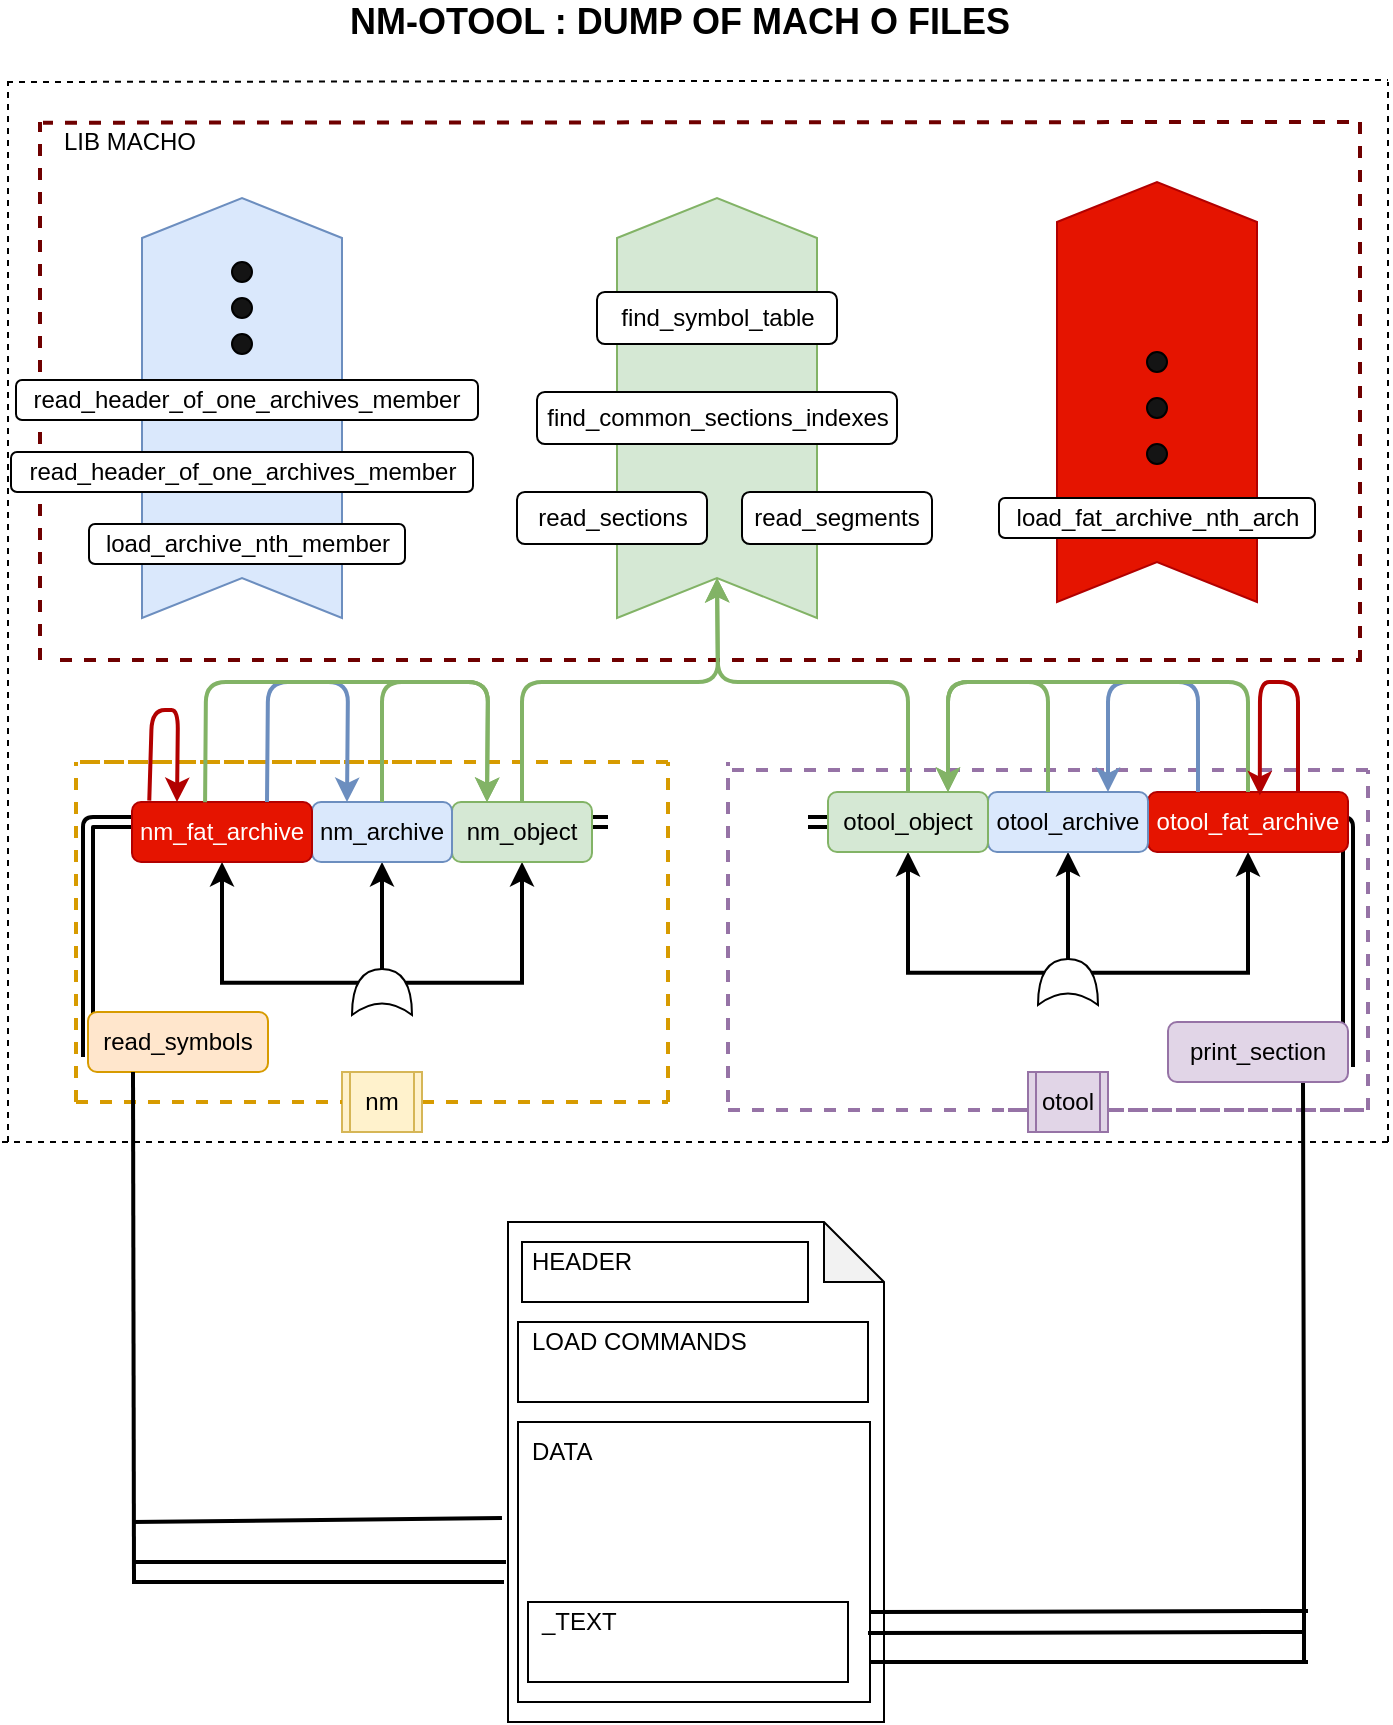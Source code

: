 <mxfile version="11.2.8" type="device" pages="1"><diagram name="Page-1" id="c7558073-3199-34d8-9f00-42111426c3f3"><mxGraphModel dx="2135" dy="1133" grid="1" gridSize="10" guides="1" tooltips="1" connect="1" arrows="1" fold="1" page="1" pageScale="1" pageWidth="826" pageHeight="1169" background="#ffffff" math="0" shadow="0"><root><mxCell id="0"/><mxCell id="1" parent="0"/><mxCell id="UdSePXQ8QNHEnPiEjRUW-183" value="" style="endArrow=none;html=1;strokeWidth=2;" edge="1" parent="1"><mxGeometry width="50" height="50" relative="1" as="geometry"><mxPoint x="122" y="1010" as="sourcePoint"/><mxPoint x="309" y="1010" as="targetPoint"/></mxGeometry></mxCell><mxCell id="UdSePXQ8QNHEnPiEjRUW-243" value="" style="shape=link;html=1;strokeWidth=2;entryX=1;entryY=0.75;entryDx=0;entryDy=0;" edge="1" parent="1" target="UdSePXQ8QNHEnPiEjRUW-242"><mxGeometry width="50" height="50" relative="1" as="geometry"><mxPoint x="460" y="640" as="sourcePoint"/><mxPoint x="110" y="767.5" as="targetPoint"/><Array as="points"><mxPoint x="730" y="640"/></Array></mxGeometry></mxCell><mxCell id="UdSePXQ8QNHEnPiEjRUW-178" value="" style="shape=link;html=1;strokeWidth=2;entryX=0;entryY=0.75;entryDx=0;entryDy=0;" edge="1" parent="1" target="UdSePXQ8QNHEnPiEjRUW-177"><mxGeometry width="50" height="50" relative="1" as="geometry"><mxPoint x="360" y="640" as="sourcePoint"/><mxPoint x="110" y="1080" as="targetPoint"/><Array as="points"><mxPoint x="100" y="640"/></Array></mxGeometry></mxCell><mxCell id="UdSePXQ8QNHEnPiEjRUW-99" value="" style="endArrow=none;dashed=1;html=1;" edge="1" parent="1"><mxGeometry width="50" height="50" relative="1" as="geometry"><mxPoint x="59.5" y="270" as="sourcePoint"/><mxPoint x="750" y="269" as="targetPoint"/></mxGeometry></mxCell><mxCell id="UdSePXQ8QNHEnPiEjRUW-101" value="" style="endArrow=none;dashed=1;html=1;" edge="1" parent="1"><mxGeometry width="50" height="50" relative="1" as="geometry"><mxPoint x="57" y="800" as="sourcePoint"/><mxPoint x="750" y="800" as="targetPoint"/></mxGeometry></mxCell><mxCell id="UdSePXQ8QNHEnPiEjRUW-103" value="" style="endArrow=none;dashed=1;html=1;fillColor=#ffe6cc;strokeColor=#d79b00;strokeWidth=2;" edge="1" parent="1"><mxGeometry width="50" height="50" relative="1" as="geometry"><mxPoint x="94" y="780" as="sourcePoint"/><mxPoint x="94" y="610" as="targetPoint"/></mxGeometry></mxCell><mxCell id="UdSePXQ8QNHEnPiEjRUW-105" value="" style="endArrow=none;dashed=1;html=1;fillColor=#ffe6cc;strokeColor=#d79b00;strokeWidth=2;" edge="1" parent="1"><mxGeometry width="50" height="50" relative="1" as="geometry"><mxPoint x="274" y="610" as="sourcePoint"/><mxPoint x="94" y="610" as="targetPoint"/></mxGeometry></mxCell><mxCell id="UdSePXQ8QNHEnPiEjRUW-107" value="" style="endArrow=none;dashed=1;html=1;fillColor=#ffe6cc;strokeColor=#d79b00;strokeWidth=2;" edge="1" parent="1"><mxGeometry width="50" height="50" relative="1" as="geometry"><mxPoint x="94" y="780" as="sourcePoint"/><mxPoint x="274" y="780" as="targetPoint"/></mxGeometry></mxCell><mxCell id="UdSePXQ8QNHEnPiEjRUW-108" value="" style="endArrow=none;dashed=1;html=1;fillColor=#ffe6cc;strokeColor=#d79b00;strokeWidth=2;" edge="1" parent="1"><mxGeometry width="50" height="50" relative="1" as="geometry"><mxPoint x="390" y="780" as="sourcePoint"/><mxPoint x="390" y="610" as="targetPoint"/></mxGeometry></mxCell><mxCell id="UdSePXQ8QNHEnPiEjRUW-109" value="" style="endArrow=none;dashed=1;html=1;fillColor=#e1d5e7;strokeColor=#9673a6;strokeWidth=2;" edge="1" parent="1"><mxGeometry width="50" height="50" relative="1" as="geometry"><mxPoint x="420" y="780" as="sourcePoint"/><mxPoint x="420" y="610" as="targetPoint"/></mxGeometry></mxCell><mxCell id="UdSePXQ8QNHEnPiEjRUW-110" value="" style="endArrow=none;dashed=1;html=1;fillColor=#e1d5e7;strokeColor=#9673a6;strokeWidth=2;" edge="1" parent="1"><mxGeometry width="50" height="50" relative="1" as="geometry"><mxPoint x="740" y="614" as="sourcePoint"/><mxPoint x="560" y="614" as="targetPoint"/></mxGeometry></mxCell><mxCell id="UdSePXQ8QNHEnPiEjRUW-111" value="" style="endArrow=none;dashed=1;html=1;fillColor=#e1d5e7;strokeColor=#9673a6;strokeWidth=2;" edge="1" parent="1"><mxGeometry width="50" height="50" relative="1" as="geometry"><mxPoint x="560" y="784" as="sourcePoint"/><mxPoint x="740" y="784" as="targetPoint"/></mxGeometry></mxCell><mxCell id="UdSePXQ8QNHEnPiEjRUW-112" value="" style="endArrow=none;dashed=1;html=1;fillColor=#e1d5e7;strokeColor=#9673a6;strokeWidth=2;" edge="1" parent="1"><mxGeometry width="50" height="50" relative="1" as="geometry"><mxPoint x="740" y="784" as="sourcePoint"/><mxPoint x="740" y="614" as="targetPoint"/></mxGeometry></mxCell><mxCell id="UdSePXQ8QNHEnPiEjRUW-161" style="edgeStyle=orthogonalEdgeStyle;rounded=0;orthogonalLoop=1;jettySize=auto;html=1;exitX=1;exitY=0.5;exitDx=0;exitDy=0;entryX=0.5;entryY=1;entryDx=0;entryDy=0;strokeWidth=2;exitPerimeter=0;" edge="1" parent="1" source="UdSePXQ8QNHEnPiEjRUW-164" target="UdSePXQ8QNHEnPiEjRUW-122"><mxGeometry relative="1" as="geometry"/></mxCell><mxCell id="UdSePXQ8QNHEnPiEjRUW-162" style="edgeStyle=orthogonalEdgeStyle;rounded=0;orthogonalLoop=1;jettySize=auto;html=1;exitX=0.7;exitY=0.9;exitDx=0;exitDy=0;strokeWidth=2;exitPerimeter=0;" edge="1" parent="1" source="UdSePXQ8QNHEnPiEjRUW-164" target="UdSePXQ8QNHEnPiEjRUW-121"><mxGeometry relative="1" as="geometry"/></mxCell><mxCell id="UdSePXQ8QNHEnPiEjRUW-163" style="edgeStyle=orthogonalEdgeStyle;rounded=0;orthogonalLoop=1;jettySize=auto;html=1;exitX=0.7;exitY=0.1;exitDx=0;exitDy=0;entryX=0.5;entryY=1;entryDx=0;entryDy=0;strokeWidth=2;exitPerimeter=0;" edge="1" parent="1" source="UdSePXQ8QNHEnPiEjRUW-164" target="UdSePXQ8QNHEnPiEjRUW-123"><mxGeometry relative="1" as="geometry"/></mxCell><mxCell id="UdSePXQ8QNHEnPiEjRUW-121" value="nm_object" style="rounded=1;whiteSpace=wrap;html=1;fillColor=#d5e8d4;strokeColor=#82b366;" vertex="1" parent="1"><mxGeometry x="282" y="630" width="70" height="30" as="geometry"/></mxCell><mxCell id="UdSePXQ8QNHEnPiEjRUW-122" value="nm_archive" style="rounded=1;whiteSpace=wrap;html=1;fillColor=#dae8fc;strokeColor=#6c8ebf;" vertex="1" parent="1"><mxGeometry x="212" y="630" width="70" height="30" as="geometry"/></mxCell><mxCell id="UdSePXQ8QNHEnPiEjRUW-123" value="nm_fat_archive" style="rounded=1;whiteSpace=wrap;html=1;fillColor=#e51400;strokeColor=#B20000;fontColor=#ffffff;" vertex="1" parent="1"><mxGeometry x="122" y="630" width="90" height="30" as="geometry"/></mxCell><mxCell id="UdSePXQ8QNHEnPiEjRUW-130" value="" style="shape=note;whiteSpace=wrap;html=1;backgroundOutline=1;darkOpacity=0.05;" vertex="1" parent="1"><mxGeometry x="310" y="840" width="188" height="250" as="geometry"/></mxCell><mxCell id="UdSePXQ8QNHEnPiEjRUW-152" value="" style="endArrow=none;dashed=1;html=1;fillColor=#e1d5e7;strokeColor=#9673a6;strokeWidth=2;" edge="1" parent="1"><mxGeometry width="50" height="50" relative="1" as="geometry"><mxPoint x="740" y="614" as="sourcePoint"/><mxPoint x="420" y="614" as="targetPoint"/></mxGeometry></mxCell><mxCell id="UdSePXQ8QNHEnPiEjRUW-153" value="" style="endArrow=none;dashed=1;html=1;fillColor=#e1d5e7;strokeColor=#9673a6;strokeWidth=2;" edge="1" parent="1"><mxGeometry width="50" height="50" relative="1" as="geometry"><mxPoint x="420" y="784" as="sourcePoint"/><mxPoint x="740" y="784" as="targetPoint"/></mxGeometry></mxCell><mxCell id="UdSePXQ8QNHEnPiEjRUW-154" value="" style="endArrow=none;dashed=1;html=1;fillColor=#ffe6cc;strokeColor=#d79b00;strokeWidth=2;" edge="1" parent="1" source="UdSePXQ8QNHEnPiEjRUW-120"><mxGeometry width="50" height="50" relative="1" as="geometry"><mxPoint x="94" y="780" as="sourcePoint"/><mxPoint x="390" y="780" as="targetPoint"/></mxGeometry></mxCell><mxCell id="UdSePXQ8QNHEnPiEjRUW-155" value="" style="endArrow=none;dashed=1;html=1;fillColor=#ffe6cc;strokeColor=#d79b00;strokeWidth=2;" edge="1" parent="1"><mxGeometry width="50" height="50" relative="1" as="geometry"><mxPoint x="390" y="610" as="sourcePoint"/><mxPoint x="94" y="610" as="targetPoint"/></mxGeometry></mxCell><mxCell id="UdSePXQ8QNHEnPiEjRUW-164" value="" style="shape=xor;whiteSpace=wrap;html=1;rotation=-90;" vertex="1" parent="1"><mxGeometry x="235.5" y="710" width="23" height="30" as="geometry"/></mxCell><mxCell id="UdSePXQ8QNHEnPiEjRUW-165" style="edgeStyle=orthogonalEdgeStyle;rounded=0;orthogonalLoop=1;jettySize=auto;html=1;exitX=1;exitY=0.5;exitDx=0;exitDy=0;entryX=0.5;entryY=1;entryDx=0;entryDy=0;strokeWidth=2;exitPerimeter=0;" edge="1" parent="1" source="UdSePXQ8QNHEnPiEjRUW-172" target="UdSePXQ8QNHEnPiEjRUW-170"><mxGeometry relative="1" as="geometry"/></mxCell><mxCell id="UdSePXQ8QNHEnPiEjRUW-166" style="edgeStyle=orthogonalEdgeStyle;rounded=0;orthogonalLoop=1;jettySize=auto;html=1;exitX=0.7;exitY=0.9;exitDx=0;exitDy=0;strokeWidth=2;exitPerimeter=0;" edge="1" parent="1" source="UdSePXQ8QNHEnPiEjRUW-172" target="UdSePXQ8QNHEnPiEjRUW-169"><mxGeometry relative="1" as="geometry"/></mxCell><mxCell id="UdSePXQ8QNHEnPiEjRUW-167" style="edgeStyle=orthogonalEdgeStyle;rounded=0;orthogonalLoop=1;jettySize=auto;html=1;exitX=0.7;exitY=0.1;exitDx=0;exitDy=0;entryX=0.5;entryY=1;entryDx=0;entryDy=0;strokeWidth=2;exitPerimeter=0;" edge="1" parent="1" source="UdSePXQ8QNHEnPiEjRUW-172" target="UdSePXQ8QNHEnPiEjRUW-171"><mxGeometry relative="1" as="geometry"/></mxCell><mxCell id="UdSePXQ8QNHEnPiEjRUW-168" value="otool" style="shape=process;whiteSpace=wrap;html=1;backgroundOutline=1;fillColor=#e1d5e7;strokeColor=#9673a6;" vertex="1" parent="1"><mxGeometry x="570" y="765" width="40" height="30" as="geometry"/></mxCell><mxCell id="UdSePXQ8QNHEnPiEjRUW-169" value="otool_fat_archive" style="rounded=1;whiteSpace=wrap;html=1;fillColor=#e51400;strokeColor=#B20000;fontColor=#ffffff;" vertex="1" parent="1"><mxGeometry x="630" y="625" width="100" height="30" as="geometry"/></mxCell><mxCell id="UdSePXQ8QNHEnPiEjRUW-170" value="otool_archive" style="rounded=1;whiteSpace=wrap;html=1;fillColor=#dae8fc;strokeColor=#6c8ebf;" vertex="1" parent="1"><mxGeometry x="550" y="625" width="80" height="30" as="geometry"/></mxCell><mxCell id="UdSePXQ8QNHEnPiEjRUW-171" value="otool_object" style="rounded=1;whiteSpace=wrap;html=1;fillColor=#d5e8d4;strokeColor=#82b366;" vertex="1" parent="1"><mxGeometry x="470" y="625" width="80" height="30" as="geometry"/></mxCell><mxCell id="UdSePXQ8QNHEnPiEjRUW-172" value="" style="shape=xor;whiteSpace=wrap;html=1;rotation=-90;" vertex="1" parent="1"><mxGeometry x="578.5" y="705" width="23" height="30" as="geometry"/></mxCell><mxCell id="UdSePXQ8QNHEnPiEjRUW-174" value="" style="endArrow=classic;html=1;strokeWidth=2;exitX=0.5;exitY=0;exitDx=0;exitDy=0;entryX=0;entryY=0.5;entryDx=0;entryDy=0;fillColor=#d5e8d4;strokeColor=#82b366;" edge="1" parent="1" source="UdSePXQ8QNHEnPiEjRUW-121" target="UdSePXQ8QNHEnPiEjRUW-191"><mxGeometry width="50" height="50" relative="1" as="geometry"><mxPoint x="247" y="584.5" as="sourcePoint"/><mxPoint x="317" y="355.667" as="targetPoint"/><Array as="points"><mxPoint x="317" y="570"/><mxPoint x="415" y="570"/></Array></mxGeometry></mxCell><mxCell id="UdSePXQ8QNHEnPiEjRUW-177" value="read_symbols" style="rounded=1;whiteSpace=wrap;html=1;fillColor=#ffe6cc;strokeColor=#d79b00;" vertex="1" parent="1"><mxGeometry x="100" y="735" width="90" height="30" as="geometry"/></mxCell><mxCell id="UdSePXQ8QNHEnPiEjRUW-180" value="" style="endArrow=none;html=1;strokeWidth=2;entryX=-0.016;entryY=0.592;entryDx=0;entryDy=0;entryPerimeter=0;" edge="1" parent="1" target="UdSePXQ8QNHEnPiEjRUW-130"><mxGeometry width="50" height="50" relative="1" as="geometry"><mxPoint x="122" y="990" as="sourcePoint"/><mxPoint x="310" y="950" as="targetPoint"/></mxGeometry></mxCell><mxCell id="UdSePXQ8QNHEnPiEjRUW-182" value="" style="endArrow=none;html=1;strokeWidth=2;" edge="1" parent="1"><mxGeometry width="50" height="50" relative="1" as="geometry"><mxPoint x="122" y="1020" as="sourcePoint"/><mxPoint x="308" y="1020" as="targetPoint"/></mxGeometry></mxCell><mxCell id="UdSePXQ8QNHEnPiEjRUW-184" value="" style="endArrow=classic;html=1;strokeWidth=2;entryX=0.25;entryY=0;entryDx=0;entryDy=0;fillColor=#d5e8d4;strokeColor=#82b366;" edge="1" parent="1" source="UdSePXQ8QNHEnPiEjRUW-122" target="UdSePXQ8QNHEnPiEjRUW-121"><mxGeometry width="50" height="50" relative="1" as="geometry"><mxPoint x="207" y="608.5" as="sourcePoint"/><mxPoint x="300" y="570" as="targetPoint"/><Array as="points"><mxPoint x="247" y="570"/><mxPoint x="300" y="570"/></Array></mxGeometry></mxCell><mxCell id="UdSePXQ8QNHEnPiEjRUW-185" value="" style="endArrow=classic;html=1;strokeWidth=2;entryX=0.25;entryY=0;entryDx=0;entryDy=0;exitX=0.75;exitY=0;exitDx=0;exitDy=0;fillColor=#dae8fc;strokeColor=#6c8ebf;" edge="1" parent="1" source="UdSePXQ8QNHEnPiEjRUW-123" target="UdSePXQ8QNHEnPiEjRUW-122"><mxGeometry width="50" height="50" relative="1" as="geometry"><mxPoint x="145.0" y="609.0" as="sourcePoint"/><mxPoint x="197.5" y="609.0" as="targetPoint"/><Array as="points"><mxPoint x="190" y="570"/><mxPoint x="230" y="570"/></Array></mxGeometry></mxCell><mxCell id="UdSePXQ8QNHEnPiEjRUW-186" value="" style="endArrow=classic;html=1;strokeWidth=2;exitX=0.406;exitY=0.004;exitDx=0;exitDy=0;entryX=0.25;entryY=0;entryDx=0;entryDy=0;fillColor=#d5e8d4;strokeColor=#82b366;exitPerimeter=0;" edge="1" parent="1" source="UdSePXQ8QNHEnPiEjRUW-123" target="UdSePXQ8QNHEnPiEjRUW-121"><mxGeometry width="50" height="50" relative="1" as="geometry"><mxPoint x="167" y="630.0" as="sourcePoint"/><mxPoint x="310" y="570" as="targetPoint"/><Array as="points"><mxPoint x="159" y="570"/><mxPoint x="300" y="570"/></Array></mxGeometry></mxCell><mxCell id="UdSePXQ8QNHEnPiEjRUW-187" value="" style="endArrow=none;html=1;strokeWidth=2;entryX=0.75;entryY=1;entryDx=0;entryDy=0;" edge="1" parent="1" target="UdSePXQ8QNHEnPiEjRUW-242"><mxGeometry width="50" height="50" relative="1" as="geometry"><mxPoint x="708" y="1060" as="sourcePoint"/><mxPoint x="110" y="1110" as="targetPoint"/><Array as="points"><mxPoint x="708" y="980"/></Array></mxGeometry></mxCell><mxCell id="UdSePXQ8QNHEnPiEjRUW-188" value="" style="endArrow=none;html=1;strokeWidth=2;" edge="1" parent="1"><mxGeometry width="50" height="50" relative="1" as="geometry"><mxPoint x="491" y="1060" as="sourcePoint"/><mxPoint x="710" y="1060" as="targetPoint"/></mxGeometry></mxCell><mxCell id="UdSePXQ8QNHEnPiEjRUW-120" value="nm" style="shape=process;whiteSpace=wrap;html=1;backgroundOutline=1;fillColor=#fff2cc;strokeColor=#d6b656;" vertex="1" parent="1"><mxGeometry x="227" y="765" width="40" height="30" as="geometry"/></mxCell><mxCell id="UdSePXQ8QNHEnPiEjRUW-190" value="" style="endArrow=none;dashed=1;html=1;fillColor=#ffe6cc;strokeColor=#d79b00;strokeWidth=2;" edge="1" parent="1" target="UdSePXQ8QNHEnPiEjRUW-120"><mxGeometry width="50" height="50" relative="1" as="geometry"><mxPoint x="94" y="780" as="sourcePoint"/><mxPoint x="390" y="780" as="targetPoint"/></mxGeometry></mxCell><mxCell id="UdSePXQ8QNHEnPiEjRUW-191" value="" style="shape=step;perimeter=stepPerimeter;whiteSpace=wrap;html=1;fixedSize=1;rotation=-90;fillColor=#d5e8d4;strokeColor=#82b366;" vertex="1" parent="1"><mxGeometry x="309.5" y="383" width="210" height="100" as="geometry"/></mxCell><mxCell id="UdSePXQ8QNHEnPiEjRUW-192" value="" style="endArrow=none;dashed=1;html=1;fillColor=#a20025;strokeColor=#6F0000;strokeWidth=2;" edge="1" parent="1"><mxGeometry width="50" height="50" relative="1" as="geometry"><mxPoint x="86" y="559" as="sourcePoint"/><mxPoint x="266" y="559" as="targetPoint"/></mxGeometry></mxCell><mxCell id="UdSePXQ8QNHEnPiEjRUW-194" value="read_sections" style="rounded=1;whiteSpace=wrap;html=1;" vertex="1" parent="1"><mxGeometry x="314.5" y="475" width="95" height="26" as="geometry"/></mxCell><mxCell id="UdSePXQ8QNHEnPiEjRUW-195" value="read_segments" style="rounded=1;whiteSpace=wrap;html=1;" vertex="1" parent="1"><mxGeometry x="427" y="475" width="95" height="26" as="geometry"/></mxCell><mxCell id="UdSePXQ8QNHEnPiEjRUW-196" value="find_common_sections_indexes" style="rounded=1;whiteSpace=wrap;html=1;" vertex="1" parent="1"><mxGeometry x="324.5" y="425" width="180" height="26" as="geometry"/></mxCell><mxCell id="UdSePXQ8QNHEnPiEjRUW-197" value="find_symbol_table" style="rounded=1;whiteSpace=wrap;html=1;" vertex="1" parent="1"><mxGeometry x="354.5" y="375" width="120" height="26" as="geometry"/></mxCell><mxCell id="UdSePXQ8QNHEnPiEjRUW-198" value="" style="endArrow=none;dashed=1;html=1;fillColor=#a20025;strokeColor=#6F0000;strokeWidth=2;" edge="1" parent="1"><mxGeometry width="50" height="50" relative="1" as="geometry"><mxPoint x="76" y="559" as="sourcePoint"/><mxPoint x="76" y="290" as="targetPoint"/></mxGeometry></mxCell><mxCell id="UdSePXQ8QNHEnPiEjRUW-199" value="" style="endArrow=none;dashed=1;html=1;fillColor=#a20025;strokeColor=#6F0000;strokeWidth=2;" edge="1" parent="1"><mxGeometry width="50" height="50" relative="1" as="geometry"><mxPoint x="86" y="559" as="sourcePoint"/><mxPoint x="736" y="559" as="targetPoint"/></mxGeometry></mxCell><mxCell id="UdSePXQ8QNHEnPiEjRUW-200" value="" style="endArrow=none;dashed=1;html=1;fillColor=#a20025;strokeColor=#6F0000;strokeWidth=2;" edge="1" parent="1"><mxGeometry width="50" height="50" relative="1" as="geometry"><mxPoint x="730.5" y="290" as="sourcePoint"/><mxPoint x="77.5" y="290.333" as="targetPoint"/></mxGeometry></mxCell><mxCell id="UdSePXQ8QNHEnPiEjRUW-203" value="" style="endArrow=none;dashed=1;html=1;" edge="1" parent="1"><mxGeometry width="50" height="50" relative="1" as="geometry"><mxPoint x="60" y="800" as="sourcePoint"/><mxPoint x="60" y="270" as="targetPoint"/></mxGeometry></mxCell><mxCell id="UdSePXQ8QNHEnPiEjRUW-204" value="" style="endArrow=none;dashed=1;html=1;" edge="1" parent="1"><mxGeometry width="50" height="50" relative="1" as="geometry"><mxPoint x="750.0" y="800" as="sourcePoint"/><mxPoint x="750" y="270" as="targetPoint"/></mxGeometry></mxCell><mxCell id="UdSePXQ8QNHEnPiEjRUW-206" value="" style="endArrow=classic;html=1;strokeWidth=2;exitX=0.5;exitY=0;exitDx=0;exitDy=0;entryX=0;entryY=0.5;entryDx=0;entryDy=0;fillColor=#d5e8d4;strokeColor=#82b366;" edge="1" parent="1" source="UdSePXQ8QNHEnPiEjRUW-171" target="UdSePXQ8QNHEnPiEjRUW-191"><mxGeometry width="50" height="50" relative="1" as="geometry"><mxPoint x="327" y="640" as="sourcePoint"/><mxPoint x="413" y="531.333" as="targetPoint"/><Array as="points"><mxPoint x="510" y="570"/><mxPoint x="415" y="570"/></Array></mxGeometry></mxCell><mxCell id="UdSePXQ8QNHEnPiEjRUW-207" value="" style="endArrow=classic;html=1;strokeWidth=2;exitX=0.25;exitY=0;exitDx=0;exitDy=0;fillColor=#dae8fc;strokeColor=#6c8ebf;entryX=0.75;entryY=0;entryDx=0;entryDy=0;" edge="1" parent="1" source="UdSePXQ8QNHEnPiEjRUW-169" target="UdSePXQ8QNHEnPiEjRUW-170"><mxGeometry width="50" height="50" relative="1" as="geometry"><mxPoint x="528.5" y="625" as="sourcePoint"/><mxPoint x="591" y="625" as="targetPoint"/><Array as="points"><mxPoint x="655" y="570"/><mxPoint x="610" y="570"/></Array></mxGeometry></mxCell><mxCell id="UdSePXQ8QNHEnPiEjRUW-208" value="" style="endArrow=classic;html=1;strokeWidth=2;entryX=0.75;entryY=0;entryDx=0;entryDy=0;fillColor=#d5e8d4;strokeColor=#82b366;" edge="1" parent="1" target="UdSePXQ8QNHEnPiEjRUW-171"><mxGeometry width="50" height="50" relative="1" as="geometry"><mxPoint x="580" y="625" as="sourcePoint"/><mxPoint x="667.5" y="625" as="targetPoint"/><Array as="points"><mxPoint x="580" y="570"/><mxPoint x="530" y="570"/></Array></mxGeometry></mxCell><mxCell id="UdSePXQ8QNHEnPiEjRUW-209" value="" style="endArrow=classic;html=1;strokeWidth=2;entryX=0.75;entryY=0;entryDx=0;entryDy=0;fillColor=#d5e8d4;strokeColor=#82b366;exitX=0.5;exitY=0;exitDx=0;exitDy=0;" edge="1" parent="1" source="UdSePXQ8QNHEnPiEjRUW-169" target="UdSePXQ8QNHEnPiEjRUW-171"><mxGeometry width="50" height="50" relative="1" as="geometry"><mxPoint x="590.0" y="635" as="sourcePoint"/><mxPoint x="547.5" y="635" as="targetPoint"/><Array as="points"><mxPoint x="680" y="570"/><mxPoint x="530" y="570"/></Array></mxGeometry></mxCell><mxCell id="UdSePXQ8QNHEnPiEjRUW-210" value="" style="endArrow=classic;html=1;strokeWidth=2;entryX=0.559;entryY=0.057;entryDx=0;entryDy=0;fillColor=#e51400;strokeColor=#B20000;exitX=0.75;exitY=0;exitDx=0;exitDy=0;entryPerimeter=0;" edge="1" parent="1" source="UdSePXQ8QNHEnPiEjRUW-169" target="UdSePXQ8QNHEnPiEjRUW-169"><mxGeometry width="50" height="50" relative="1" as="geometry"><mxPoint x="675" y="635" as="sourcePoint"/><mxPoint x="547.5" y="635" as="targetPoint"/><Array as="points"><mxPoint x="705" y="570"/><mxPoint x="686" y="570"/></Array></mxGeometry></mxCell><mxCell id="UdSePXQ8QNHEnPiEjRUW-212" value="" style="endArrow=classic;html=1;strokeWidth=2;entryX=0.25;entryY=0;entryDx=0;entryDy=0;fillColor=#e51400;strokeColor=#B20000;exitX=0.096;exitY=-0.022;exitDx=0;exitDy=0;exitPerimeter=0;" edge="1" parent="1" source="UdSePXQ8QNHEnPiEjRUW-123" target="UdSePXQ8QNHEnPiEjRUW-123"><mxGeometry width="50" height="50" relative="1" as="geometry"><mxPoint x="131.5" y="638.5" as="sourcePoint"/><mxPoint x="112.4" y="640.21" as="targetPoint"/><Array as="points"><mxPoint x="132" y="584"/><mxPoint x="145" y="584"/></Array></mxGeometry></mxCell><mxCell id="UdSePXQ8QNHEnPiEjRUW-213" value="" style="shape=step;perimeter=stepPerimeter;whiteSpace=wrap;html=1;fixedSize=1;rotation=-90;fillColor=#e51400;strokeColor=#B20000;fontColor=#ffffff;" vertex="1" parent="1"><mxGeometry x="529.5" y="375" width="210" height="100" as="geometry"/></mxCell><mxCell id="UdSePXQ8QNHEnPiEjRUW-214" value="" style="shape=step;perimeter=stepPerimeter;whiteSpace=wrap;html=1;fixedSize=1;rotation=-90;fillColor=#dae8fc;strokeColor=#6c8ebf;" vertex="1" parent="1"><mxGeometry x="72" y="383" width="210" height="100" as="geometry"/></mxCell><mxCell id="UdSePXQ8QNHEnPiEjRUW-216" value="load_archive_nth_member" style="rounded=1;whiteSpace=wrap;html=1;" vertex="1" parent="1"><mxGeometry x="100.5" y="491" width="158" height="20" as="geometry"/></mxCell><mxCell id="UdSePXQ8QNHEnPiEjRUW-220" value="read_header_of_one_archives_member" style="rounded=1;whiteSpace=wrap;html=1;" vertex="1" parent="1"><mxGeometry x="61.5" y="455" width="231" height="20" as="geometry"/></mxCell><mxCell id="UdSePXQ8QNHEnPiEjRUW-221" value="read_header_of_one_archives_member" style="rounded=1;whiteSpace=wrap;html=1;" vertex="1" parent="1"><mxGeometry x="64" y="419" width="231" height="20" as="geometry"/></mxCell><mxCell id="UdSePXQ8QNHEnPiEjRUW-222" value="" style="ellipse;whiteSpace=wrap;html=1;aspect=fixed;fillColor=#141414;" vertex="1" parent="1"><mxGeometry x="172" y="396" width="10" height="10" as="geometry"/></mxCell><mxCell id="UdSePXQ8QNHEnPiEjRUW-224" value="" style="ellipse;whiteSpace=wrap;html=1;aspect=fixed;fillColor=#141414;" vertex="1" parent="1"><mxGeometry x="172" y="378" width="10" height="10" as="geometry"/></mxCell><mxCell id="UdSePXQ8QNHEnPiEjRUW-225" value="" style="ellipse;whiteSpace=wrap;html=1;aspect=fixed;fillColor=#141414;" vertex="1" parent="1"><mxGeometry x="172" y="360" width="10" height="10" as="geometry"/></mxCell><mxCell id="UdSePXQ8QNHEnPiEjRUW-226" value="load_fat_archive_nth_arch" style="rounded=1;whiteSpace=wrap;html=1;" vertex="1" parent="1"><mxGeometry x="555.5" y="478" width="158" height="20" as="geometry"/></mxCell><mxCell id="UdSePXQ8QNHEnPiEjRUW-227" value="" style="ellipse;whiteSpace=wrap;html=1;aspect=fixed;fillColor=#141414;" vertex="1" parent="1"><mxGeometry x="629.5" y="451" width="10" height="10" as="geometry"/></mxCell><mxCell id="UdSePXQ8QNHEnPiEjRUW-228" value="" style="ellipse;whiteSpace=wrap;html=1;aspect=fixed;fillColor=#141414;" vertex="1" parent="1"><mxGeometry x="629.5" y="428" width="10" height="10" as="geometry"/></mxCell><mxCell id="UdSePXQ8QNHEnPiEjRUW-230" value="" style="ellipse;whiteSpace=wrap;html=1;aspect=fixed;fillColor=#141414;" vertex="1" parent="1"><mxGeometry x="629.5" y="405" width="10" height="10" as="geometry"/></mxCell><mxCell id="UdSePXQ8QNHEnPiEjRUW-232" value="" style="endArrow=none;dashed=1;html=1;fillColor=#a20025;strokeColor=#6F0000;strokeWidth=2;" edge="1" parent="1"><mxGeometry width="50" height="50" relative="1" as="geometry"><mxPoint x="736" y="560.0" as="sourcePoint"/><mxPoint x="736" y="290" as="targetPoint"/></mxGeometry></mxCell><mxCell id="UdSePXQ8QNHEnPiEjRUW-234" value="" style="rounded=0;whiteSpace=wrap;html=1;fillColor=none;" vertex="1" parent="1"><mxGeometry x="315" y="940" width="176" height="140" as="geometry"/></mxCell><mxCell id="UdSePXQ8QNHEnPiEjRUW-235" value="DATA" style="text;html=1;resizable=0;points=[];autosize=1;align=left;verticalAlign=top;spacingTop=-4;" vertex="1" parent="1"><mxGeometry x="320" y="945" width="50" height="20" as="geometry"/></mxCell><mxCell id="UdSePXQ8QNHEnPiEjRUW-236" value="" style="endArrow=none;html=1;strokeWidth=2;" edge="1" parent="1"><mxGeometry width="50" height="50" relative="1" as="geometry"><mxPoint x="491" y="1035" as="sourcePoint"/><mxPoint x="710" y="1034.5" as="targetPoint"/></mxGeometry></mxCell><mxCell id="UdSePXQ8QNHEnPiEjRUW-237" value="" style="endArrow=none;html=1;strokeWidth=2;" edge="1" parent="1"><mxGeometry width="50" height="50" relative="1" as="geometry"><mxPoint x="490" y="1045.5" as="sourcePoint"/><mxPoint x="709" y="1045" as="targetPoint"/></mxGeometry></mxCell><mxCell id="UdSePXQ8QNHEnPiEjRUW-239" value="" style="rounded=0;whiteSpace=wrap;html=1;fillColor=none;" vertex="1" parent="1"><mxGeometry x="317" y="850" width="143" height="30" as="geometry"/></mxCell><mxCell id="UdSePXQ8QNHEnPiEjRUW-240" value="HEADER" style="text;html=1;resizable=0;points=[];autosize=1;align=left;verticalAlign=top;spacingTop=-4;" vertex="1" parent="1"><mxGeometry x="319.5" y="850" width="70" height="20" as="geometry"/></mxCell><mxCell id="UdSePXQ8QNHEnPiEjRUW-241" value="LIB MACHO" style="text;html=1;strokeColor=none;fillColor=none;align=center;verticalAlign=middle;whiteSpace=wrap;rounded=0;" vertex="1" parent="1"><mxGeometry x="82" y="290" width="78" height="20" as="geometry"/></mxCell><mxCell id="UdSePXQ8QNHEnPiEjRUW-242" value="print_section" style="rounded=1;whiteSpace=wrap;html=1;fillColor=#e1d5e7;strokeColor=#9673a6;" vertex="1" parent="1"><mxGeometry x="640" y="740" width="90" height="30" as="geometry"/></mxCell><mxCell id="UdSePXQ8QNHEnPiEjRUW-244" value="" style="rounded=0;whiteSpace=wrap;html=1;fillColor=none;" vertex="1" parent="1"><mxGeometry x="315" y="890" width="175" height="40" as="geometry"/></mxCell><mxCell id="UdSePXQ8QNHEnPiEjRUW-245" value="LOAD COMMANDS" style="text;html=1;resizable=0;points=[];autosize=1;align=left;verticalAlign=top;spacingTop=-4;" vertex="1" parent="1"><mxGeometry x="319.5" y="890" width="120" height="20" as="geometry"/></mxCell><mxCell id="UdSePXQ8QNHEnPiEjRUW-248" value="" style="endArrow=none;html=1;strokeWidth=2;entryX=0.25;entryY=1;entryDx=0;entryDy=0;" edge="1" parent="1" target="UdSePXQ8QNHEnPiEjRUW-177"><mxGeometry width="50" height="50" relative="1" as="geometry"><mxPoint x="123" y="1020" as="sourcePoint"/><mxPoint x="122.5" y="765" as="targetPoint"/></mxGeometry></mxCell><mxCell id="UdSePXQ8QNHEnPiEjRUW-249" value="" style="rounded=0;whiteSpace=wrap;html=1;fillColor=none;" vertex="1" parent="1"><mxGeometry x="320" y="1030" width="160" height="40" as="geometry"/></mxCell><mxCell id="UdSePXQ8QNHEnPiEjRUW-250" value="_TEXT" style="text;html=1;resizable=0;points=[];autosize=1;align=left;verticalAlign=top;spacingTop=-4;" vertex="1" parent="1"><mxGeometry x="324.5" y="1030" width="50" height="20" as="geometry"/></mxCell><mxCell id="UdSePXQ8QNHEnPiEjRUW-251" value="&lt;font style=&quot;font-size: 18px&quot;&gt;NM-OTOOL : DUMP OF MACH O FILES&lt;/font&gt;" style="text;html=1;strokeColor=none;fillColor=none;align=center;verticalAlign=middle;whiteSpace=wrap;rounded=0;fontStyle=1" vertex="1" parent="1"><mxGeometry x="82" y="230" width="628" height="20" as="geometry"/></mxCell></root></mxGraphModel></diagram></mxfile>